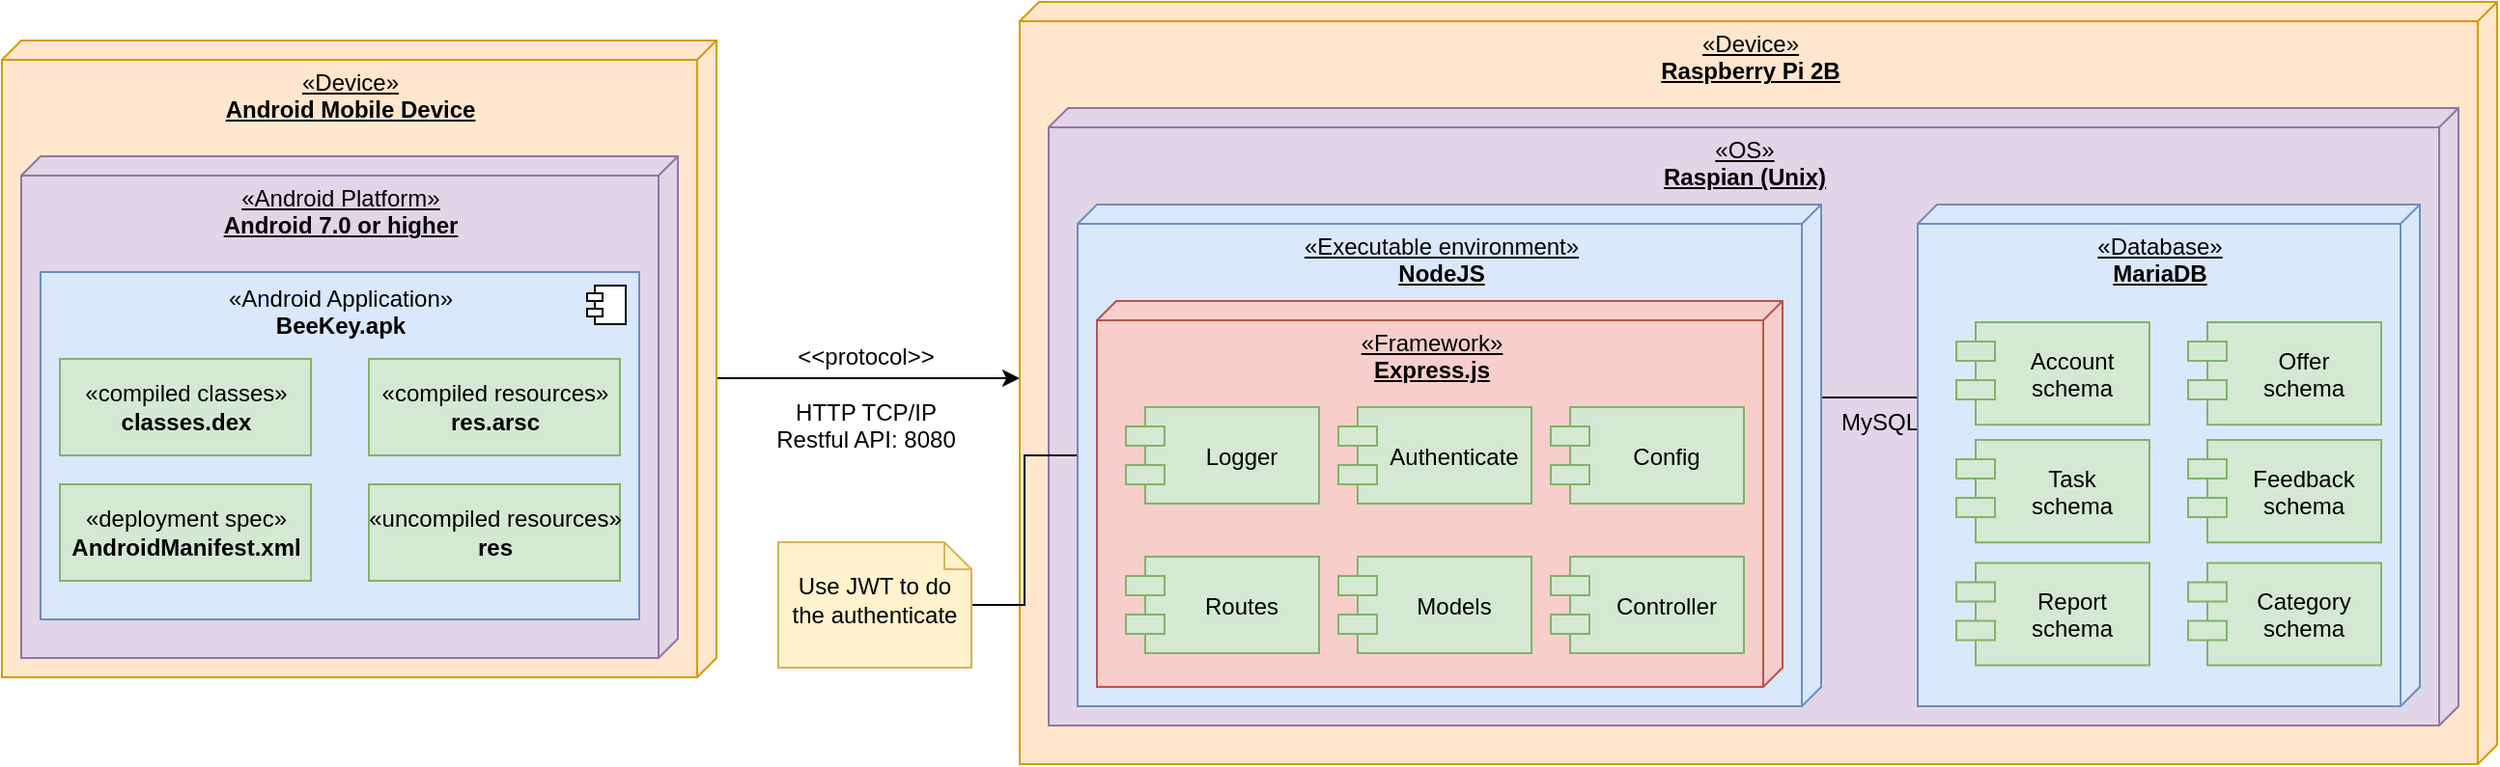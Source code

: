<mxfile version="13.5.1" type="device"><diagram id="AB0wPUuLyoOOpLJtT5c6" name="Page-1"><mxGraphModel dx="1707" dy="987" grid="1" gridSize="10" guides="1" tooltips="1" connect="1" arrows="1" fold="1" page="1" pageScale="1" pageWidth="850" pageHeight="1100" math="0" shadow="0"><root><mxCell id="0"/><mxCell id="1" parent="0"/><mxCell id="yOQe47MyL4Cby3Af-kI--16" style="edgeStyle=orthogonalEdgeStyle;rounded=0;orthogonalLoop=1;jettySize=auto;html=1;" edge="1" parent="1" source="yOQe47MyL4Cby3Af-kI--1" target="yOQe47MyL4Cby3Af-kI--5"><mxGeometry relative="1" as="geometry"><Array as="points"><mxPoint x="490" y="290"/><mxPoint x="490" y="290"/></Array></mxGeometry></mxCell><mxCell id="yOQe47MyL4Cby3Af-kI--1" value="«Device»&lt;br&gt;&lt;b&gt;Android&amp;nbsp;Mobile Device&lt;/b&gt;" style="verticalAlign=top;align=center;spacingTop=8;spacingLeft=2;spacingRight=12;shape=cube;size=10;direction=south;fontStyle=4;html=1;fillColor=#ffe6cc;strokeColor=#d79b00;" vertex="1" parent="1"><mxGeometry x="8" y="115" width="370" height="330" as="geometry"/></mxCell><mxCell id="yOQe47MyL4Cby3Af-kI--2" value="&lt;span&gt;«Android Platform»&lt;br&gt;&lt;b&gt;Android 7.0 or higher&lt;/b&gt;&lt;br&gt;&lt;/span&gt;" style="verticalAlign=top;align=center;spacingTop=8;spacingLeft=2;spacingRight=12;shape=cube;size=10;direction=south;fontStyle=4;html=1;fillColor=#e1d5e7;strokeColor=#9673a6;" vertex="1" parent="1"><mxGeometry x="18" y="175" width="340" height="260" as="geometry"/></mxCell><mxCell id="yOQe47MyL4Cby3Af-kI--5" value="«Device»&lt;br&gt;&lt;b&gt;Raspberry Pi 2B&lt;/b&gt;" style="verticalAlign=top;align=center;spacingTop=8;spacingLeft=2;spacingRight=12;shape=cube;size=10;direction=south;fontStyle=4;html=1;fillColor=#ffe6cc;strokeColor=#d79b00;" vertex="1" parent="1"><mxGeometry x="535" y="95" width="765" height="395" as="geometry"/></mxCell><mxCell id="yOQe47MyL4Cby3Af-kI--6" value="&lt;span&gt;«OS»&lt;br&gt;&lt;b&gt;Raspian (Unix)&lt;/b&gt;&lt;br&gt;&lt;/span&gt;" style="verticalAlign=top;align=center;spacingTop=8;spacingLeft=2;spacingRight=12;shape=cube;size=10;direction=south;fontStyle=4;html=1;fillColor=#e1d5e7;strokeColor=#9673a6;" vertex="1" parent="1"><mxGeometry x="550" y="150" width="730" height="320" as="geometry"/></mxCell><mxCell id="yOQe47MyL4Cby3Af-kI--8" value="«Android Application»&lt;br&gt;&lt;b&gt;BeeKey.apk&lt;/b&gt;" style="html=1;dropTarget=0;verticalAlign=top;fillColor=#dae8fc;strokeColor=#6c8ebf;" vertex="1" parent="1"><mxGeometry x="28" y="235" width="310" height="180" as="geometry"/></mxCell><mxCell id="yOQe47MyL4Cby3Af-kI--9" value="" style="shape=component;jettyWidth=8;jettyHeight=4;" vertex="1" parent="yOQe47MyL4Cby3Af-kI--8"><mxGeometry x="1" width="20" height="20" relative="1" as="geometry"><mxPoint x="-27" y="7" as="offset"/></mxGeometry></mxCell><mxCell id="yOQe47MyL4Cby3Af-kI--10" value="«compiled classes»&lt;br&gt;&lt;b&gt;classes.dex&lt;/b&gt;&lt;br&gt;" style="html=1;fillColor=#d5e8d4;strokeColor=#82b366;" vertex="1" parent="1"><mxGeometry x="38" y="280" width="130" height="50" as="geometry"/></mxCell><mxCell id="yOQe47MyL4Cby3Af-kI--11" value="«compiled resources»&lt;br&gt;&lt;b&gt;res.arsc&lt;/b&gt;" style="html=1;fillColor=#d5e8d4;strokeColor=#82b366;" vertex="1" parent="1"><mxGeometry x="198" y="280" width="130" height="50" as="geometry"/></mxCell><mxCell id="yOQe47MyL4Cby3Af-kI--12" value="«uncompiled resources»&lt;br&gt;&lt;b&gt;res&lt;/b&gt;" style="html=1;fillColor=#d5e8d4;strokeColor=#82b366;" vertex="1" parent="1"><mxGeometry x="198" y="345" width="130" height="50" as="geometry"/></mxCell><mxCell id="yOQe47MyL4Cby3Af-kI--13" value="«deployment spec»&lt;br&gt;&lt;b&gt;AndroidManifest.xml&lt;/b&gt;" style="html=1;fillColor=#d5e8d4;strokeColor=#82b366;" vertex="1" parent="1"><mxGeometry x="38" y="345" width="130" height="50" as="geometry"/></mxCell><mxCell id="yOQe47MyL4Cby3Af-kI--18" style="edgeStyle=orthogonalEdgeStyle;rounded=0;orthogonalLoop=1;jettySize=auto;html=1;exitX=0;exitY=0;exitDx=85;exitDy=0;exitPerimeter=0;endArrow=none;endFill=0;" edge="1" parent="1" source="yOQe47MyL4Cby3Af-kI--14" target="yOQe47MyL4Cby3Af-kI--15"><mxGeometry relative="1" as="geometry"><Array as="points"><mxPoint x="920" y="300"/><mxPoint x="920" y="300"/></Array></mxGeometry></mxCell><mxCell id="yOQe47MyL4Cby3Af-kI--26" style="edgeStyle=orthogonalEdgeStyle;rounded=0;orthogonalLoop=1;jettySize=auto;html=1;endArrow=none;endFill=0;" edge="1" parent="1" source="yOQe47MyL4Cby3Af-kI--14" target="yOQe47MyL4Cby3Af-kI--25"><mxGeometry relative="1" as="geometry"/></mxCell><mxCell id="yOQe47MyL4Cby3Af-kI--14" value="&lt;span&gt;«Executable environment»&lt;br&gt;&lt;b&gt;NodeJS&lt;/b&gt;&lt;br&gt;&lt;/span&gt;" style="verticalAlign=top;align=center;spacingTop=8;spacingLeft=2;spacingRight=12;shape=cube;size=10;direction=south;fontStyle=4;html=1;fillColor=#dae8fc;strokeColor=#6c8ebf;" vertex="1" parent="1"><mxGeometry x="565" y="200" width="385" height="260" as="geometry"/></mxCell><mxCell id="yOQe47MyL4Cby3Af-kI--19" value="&lt;span&gt;«Framework»&lt;br&gt;&lt;b&gt;Express.js&lt;/b&gt;&lt;br&gt;&lt;/span&gt;" style="verticalAlign=top;align=center;spacingTop=8;spacingLeft=2;spacingRight=12;shape=cube;size=10;direction=south;fontStyle=4;html=1;fillColor=#f8cecc;strokeColor=#b85450;" vertex="1" parent="1"><mxGeometry x="575" y="250" width="355" height="200" as="geometry"/></mxCell><mxCell id="yOQe47MyL4Cby3Af-kI--20" value="&amp;lt;&amp;lt;protocol&amp;gt;&amp;gt;&lt;br&gt;&lt;br&gt;HTTP TCP/IP&lt;br&gt;Restful API: 8080" style="text;html=1;align=center;verticalAlign=middle;resizable=0;points=[];autosize=1;" vertex="1" parent="1"><mxGeometry x="400" y="270" width="110" height="60" as="geometry"/></mxCell><mxCell id="yOQe47MyL4Cby3Af-kI--25" value="Use JWT to do the authenticate" style="shape=note;whiteSpace=wrap;html=1;size=14;verticalAlign=middle;align=center;spacingTop=-6;fillColor=#fff2cc;strokeColor=#d6b656;" vertex="1" parent="1"><mxGeometry x="410" y="375" width="100" height="65" as="geometry"/></mxCell><mxCell id="yOQe47MyL4Cby3Af-kI--27" value="MySQL" style="text;html=1;align=center;verticalAlign=middle;resizable=0;points=[];autosize=1;" vertex="1" parent="1"><mxGeometry x="950" y="302.5" width="60" height="20" as="geometry"/></mxCell><mxCell id="yOQe47MyL4Cby3Af-kI--34" value="" style="group" vertex="1" connectable="0" parent="1"><mxGeometry x="960" y="200" width="300" height="260" as="geometry"/></mxCell><mxCell id="yOQe47MyL4Cby3Af-kI--15" value="&lt;span&gt;«Database»&lt;br&gt;&lt;b&gt;MariaDB&lt;/b&gt;&lt;br&gt;&lt;/span&gt;" style="verticalAlign=top;align=center;spacingTop=8;spacingLeft=2;spacingRight=12;shape=cube;size=10;direction=south;fontStyle=4;html=1;fillColor=#dae8fc;strokeColor=#6c8ebf;" vertex="1" parent="yOQe47MyL4Cby3Af-kI--34"><mxGeometry x="40" width="260" height="260" as="geometry"/></mxCell><mxCell id="yOQe47MyL4Cby3Af-kI--28" value="Account&#10;schema" style="shape=module;align=left;spacingLeft=20;align=center;verticalAlign=middle;fillColor=#d5e8d4;strokeColor=#82b366;fontStyle=0" vertex="1" parent="yOQe47MyL4Cby3Af-kI--34"><mxGeometry x="60" y="61.02" width="100" height="53.061" as="geometry"/></mxCell><mxCell id="yOQe47MyL4Cby3Af-kI--29" value="Offer&#10;schema" style="shape=module;align=left;spacingLeft=20;align=center;verticalAlign=middle;fillColor=#d5e8d4;strokeColor=#82b366;fontStyle=0" vertex="1" parent="yOQe47MyL4Cby3Af-kI--34"><mxGeometry x="180" y="61.02" width="100" height="53.061" as="geometry"/></mxCell><mxCell id="yOQe47MyL4Cby3Af-kI--30" value="Feedback&#10;schema" style="shape=module;align=left;spacingLeft=20;align=center;verticalAlign=middle;fillColor=#d5e8d4;strokeColor=#82b366;fontStyle=0" vertex="1" parent="yOQe47MyL4Cby3Af-kI--34"><mxGeometry x="180" y="122.041" width="100" height="53.061" as="geometry"/></mxCell><mxCell id="yOQe47MyL4Cby3Af-kI--31" value="Category&#10;schema" style="shape=module;align=left;spacingLeft=20;align=center;verticalAlign=middle;fillColor=#d5e8d4;strokeColor=#82b366;fontStyle=0" vertex="1" parent="yOQe47MyL4Cby3Af-kI--34"><mxGeometry x="180" y="185.714" width="100" height="53.061" as="geometry"/></mxCell><mxCell id="yOQe47MyL4Cby3Af-kI--32" value="Task&#10;schema" style="shape=module;align=left;spacingLeft=20;align=center;verticalAlign=middle;fillColor=#d5e8d4;strokeColor=#82b366;fontStyle=0" vertex="1" parent="yOQe47MyL4Cby3Af-kI--34"><mxGeometry x="60" y="122.041" width="100" height="53.061" as="geometry"/></mxCell><mxCell id="yOQe47MyL4Cby3Af-kI--33" value="Report&#10;schema" style="shape=module;align=left;spacingLeft=20;align=center;verticalAlign=middle;fillColor=#d5e8d4;strokeColor=#82b366;fontStyle=0" vertex="1" parent="yOQe47MyL4Cby3Af-kI--34"><mxGeometry x="60" y="185.714" width="100" height="53.061" as="geometry"/></mxCell><mxCell id="yOQe47MyL4Cby3Af-kI--36" value="Logger" style="shape=module;align=left;spacingLeft=20;align=center;verticalAlign=middle;fillColor=#d5e8d4;strokeColor=#82b366;fontStyle=0" vertex="1" parent="1"><mxGeometry x="590" y="305" width="100" height="50" as="geometry"/></mxCell><mxCell id="yOQe47MyL4Cby3Af-kI--37" value="Authenticate" style="shape=module;align=left;spacingLeft=20;align=center;verticalAlign=middle;fillColor=#d5e8d4;strokeColor=#82b366;fontStyle=0" vertex="1" parent="1"><mxGeometry x="700" y="305" width="100" height="50" as="geometry"/></mxCell><mxCell id="yOQe47MyL4Cby3Af-kI--38" value="Routes" style="shape=module;align=left;spacingLeft=20;align=center;verticalAlign=middle;fillColor=#d5e8d4;strokeColor=#82b366;fontStyle=0" vertex="1" parent="1"><mxGeometry x="590" y="382.5" width="100" height="50" as="geometry"/></mxCell><mxCell id="yOQe47MyL4Cby3Af-kI--39" value="Models" style="shape=module;align=left;spacingLeft=20;align=center;verticalAlign=middle;fillColor=#d5e8d4;strokeColor=#82b366;fontStyle=0" vertex="1" parent="1"><mxGeometry x="700" y="382.5" width="100" height="50" as="geometry"/></mxCell><mxCell id="yOQe47MyL4Cby3Af-kI--40" value="Config" style="shape=module;align=left;spacingLeft=20;align=center;verticalAlign=middle;fillColor=#d5e8d4;strokeColor=#82b366;fontStyle=0" vertex="1" parent="1"><mxGeometry x="810" y="305" width="100" height="50" as="geometry"/></mxCell><mxCell id="yOQe47MyL4Cby3Af-kI--41" value="Controller" style="shape=module;align=left;spacingLeft=20;align=center;verticalAlign=middle;fillColor=#d5e8d4;strokeColor=#82b366;fontStyle=0" vertex="1" parent="1"><mxGeometry x="810" y="382.5" width="100" height="50" as="geometry"/></mxCell></root></mxGraphModel></diagram></mxfile>